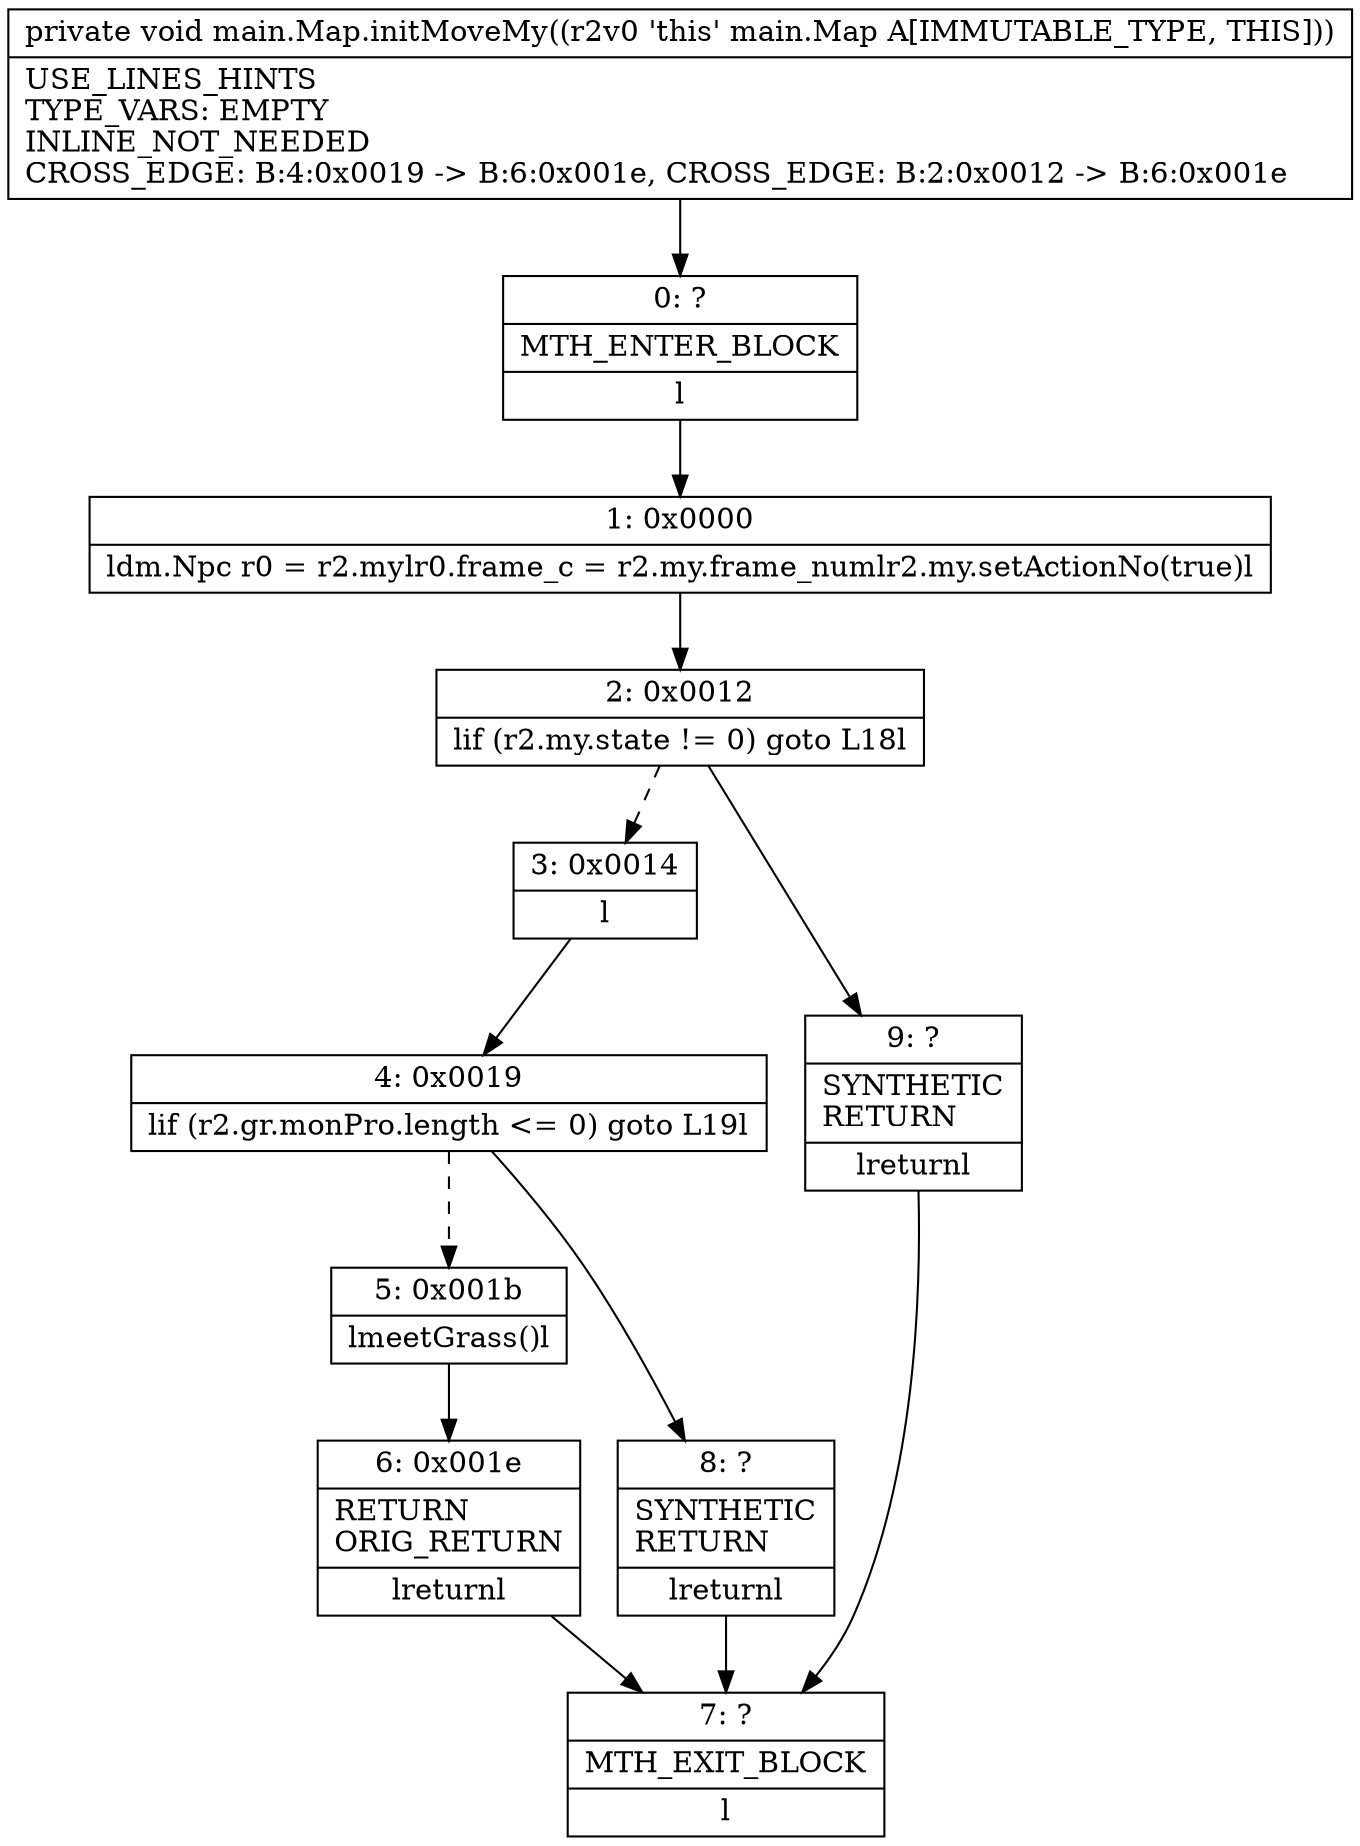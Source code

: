 digraph "CFG formain.Map.initMoveMy()V" {
Node_0 [shape=record,label="{0\:\ ?|MTH_ENTER_BLOCK\l|l}"];
Node_1 [shape=record,label="{1\:\ 0x0000|ldm.Npc r0 = r2.mylr0.frame_c = r2.my.frame_numlr2.my.setActionNo(true)l}"];
Node_2 [shape=record,label="{2\:\ 0x0012|lif (r2.my.state != 0) goto L18l}"];
Node_3 [shape=record,label="{3\:\ 0x0014|l}"];
Node_4 [shape=record,label="{4\:\ 0x0019|lif (r2.gr.monPro.length \<= 0) goto L19l}"];
Node_5 [shape=record,label="{5\:\ 0x001b|lmeetGrass()l}"];
Node_6 [shape=record,label="{6\:\ 0x001e|RETURN\lORIG_RETURN\l|lreturnl}"];
Node_7 [shape=record,label="{7\:\ ?|MTH_EXIT_BLOCK\l|l}"];
Node_8 [shape=record,label="{8\:\ ?|SYNTHETIC\lRETURN\l|lreturnl}"];
Node_9 [shape=record,label="{9\:\ ?|SYNTHETIC\lRETURN\l|lreturnl}"];
MethodNode[shape=record,label="{private void main.Map.initMoveMy((r2v0 'this' main.Map A[IMMUTABLE_TYPE, THIS]))  | USE_LINES_HINTS\lTYPE_VARS: EMPTY\lINLINE_NOT_NEEDED\lCROSS_EDGE: B:4:0x0019 \-\> B:6:0x001e, CROSS_EDGE: B:2:0x0012 \-\> B:6:0x001e\l}"];
MethodNode -> Node_0;
Node_0 -> Node_1;
Node_1 -> Node_2;
Node_2 -> Node_3[style=dashed];
Node_2 -> Node_9;
Node_3 -> Node_4;
Node_4 -> Node_5[style=dashed];
Node_4 -> Node_8;
Node_5 -> Node_6;
Node_6 -> Node_7;
Node_8 -> Node_7;
Node_9 -> Node_7;
}


